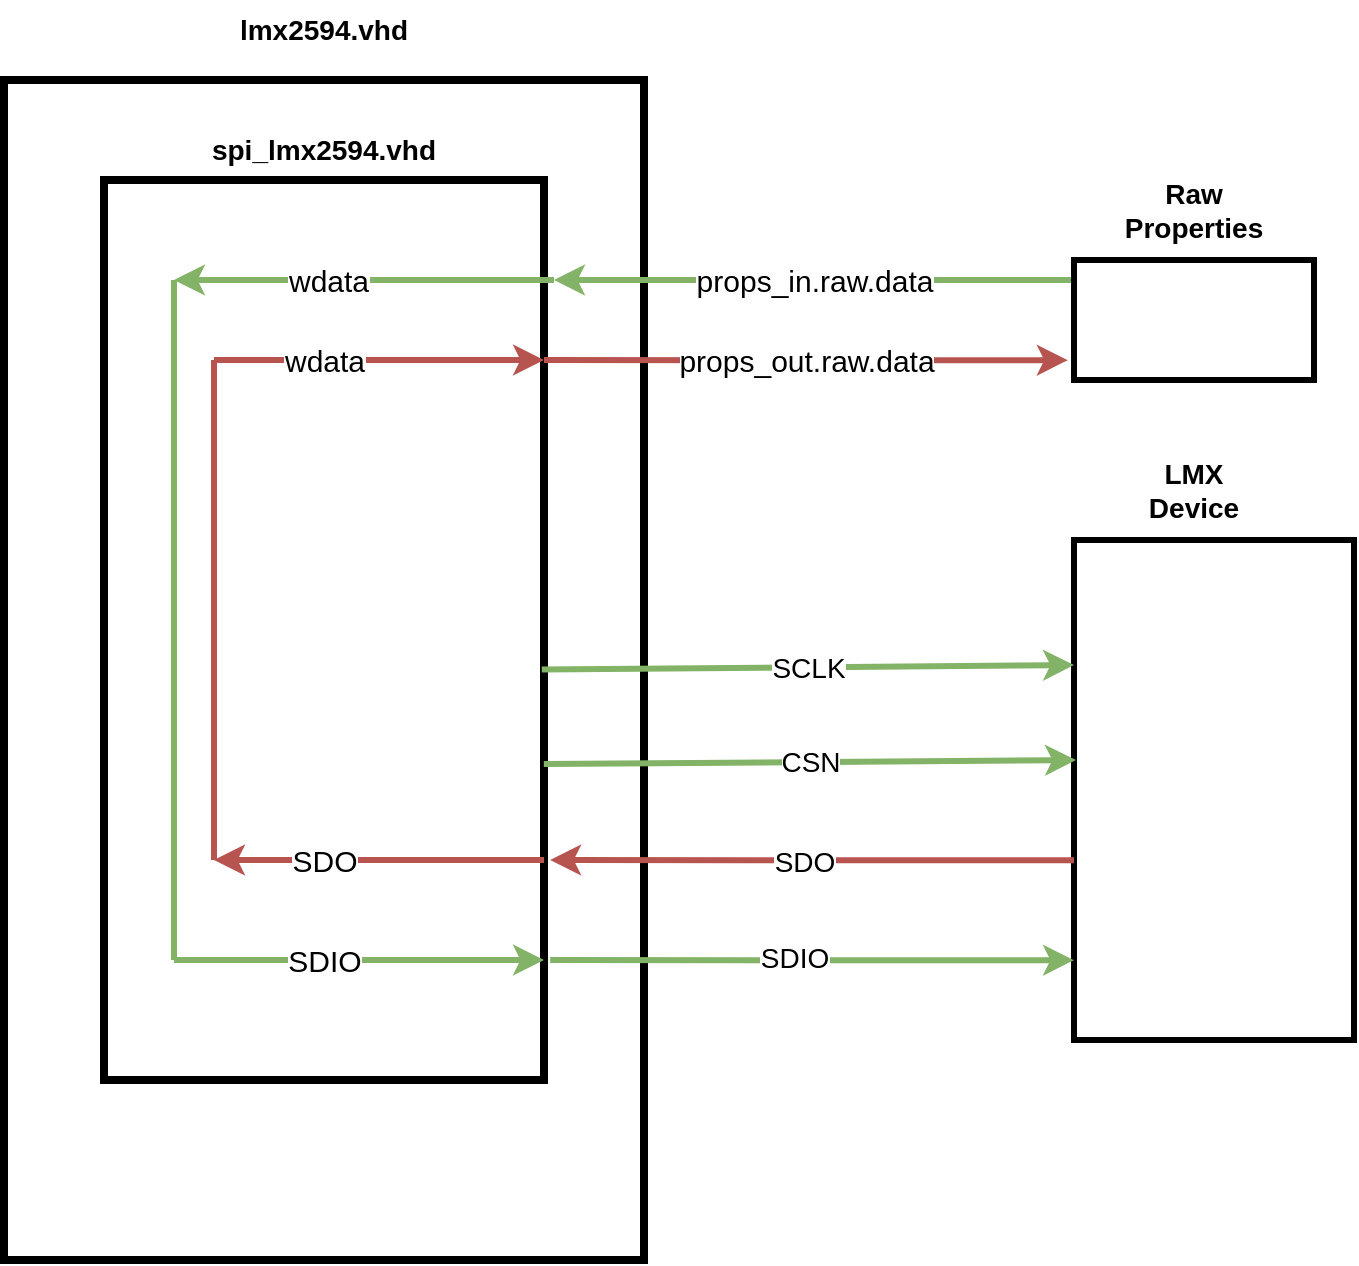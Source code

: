 <mxfile version="20.8.16" type="device"><diagram name="Page-1" id="Xi9YhoMN67-4xY_vQFUT"><mxGraphModel dx="1114" dy="1027" grid="1" gridSize="10" guides="1" tooltips="1" connect="1" arrows="1" fold="1" page="1" pageScale="1" pageWidth="850" pageHeight="1100" math="0" shadow="0"><root><mxCell id="0"/><mxCell id="1" parent="0"/><mxCell id="SslYvA6N6cpXh-DqiRGv-5" value="" style="rounded=0;whiteSpace=wrap;html=1;strokeWidth=4;" vertex="1" parent="1"><mxGeometry x="265" y="180" width="320" height="590" as="geometry"/></mxCell><mxCell id="SslYvA6N6cpXh-DqiRGv-3" value="" style="rounded=0;whiteSpace=wrap;html=1;strokeWidth=4;" vertex="1" parent="1"><mxGeometry x="315" y="230" width="220" height="450" as="geometry"/></mxCell><mxCell id="SslYvA6N6cpXh-DqiRGv-4" value="" style="rounded=0;whiteSpace=wrap;html=1;strokeWidth=3;" vertex="1" parent="1"><mxGeometry x="800" y="410" width="140" height="250" as="geometry"/></mxCell><mxCell id="SslYvA6N6cpXh-DqiRGv-8" value="lmx2594.vhd" style="text;html=1;strokeColor=none;fillColor=none;align=center;verticalAlign=middle;whiteSpace=wrap;rounded=0;fontStyle=1;fontSize=14;" vertex="1" parent="1"><mxGeometry x="395" y="140" width="60" height="30" as="geometry"/></mxCell><mxCell id="SslYvA6N6cpXh-DqiRGv-9" value="spi_lmx2594.vhd" style="text;html=1;strokeColor=none;fillColor=none;align=center;verticalAlign=middle;whiteSpace=wrap;rounded=0;fontStyle=1;fontSize=14;" vertex="1" parent="1"><mxGeometry x="395" y="200" width="60" height="30" as="geometry"/></mxCell><mxCell id="SslYvA6N6cpXh-DqiRGv-12" value="LMX Device" style="text;html=1;strokeColor=none;fillColor=none;align=center;verticalAlign=middle;whiteSpace=wrap;rounded=0;fontSize=14;fontStyle=1" vertex="1" parent="1"><mxGeometry x="830" y="370" width="60" height="30" as="geometry"/></mxCell><mxCell id="SslYvA6N6cpXh-DqiRGv-19" value="" style="endArrow=classic;html=1;rounded=0;strokeWidth=3;fillColor=#d5e8d4;strokeColor=#82b366;" edge="1" parent="1"><mxGeometry relative="1" as="geometry"><mxPoint x="800" y="280" as="sourcePoint"/><mxPoint x="540" y="280" as="targetPoint"/><Array as="points"><mxPoint x="640" y="280"/></Array></mxGeometry></mxCell><mxCell id="SslYvA6N6cpXh-DqiRGv-20" value="&lt;font style=&quot;font-size: 15px;&quot;&gt;props_in.raw.data&lt;/font&gt;" style="edgeLabel;resizable=0;html=1;align=center;verticalAlign=middle;" connectable="0" vertex="1" parent="SslYvA6N6cpXh-DqiRGv-19"><mxGeometry relative="1" as="geometry"/></mxCell><mxCell id="SslYvA6N6cpXh-DqiRGv-22" value="" style="endArrow=none;html=1;rounded=0;strokeWidth=3;entryX=1.014;entryY=0.161;entryDx=0;entryDy=0;entryPerimeter=0;startArrow=classic;startFill=1;endFill=0;fillColor=#f8cecc;strokeColor=#b85450;" edge="1" parent="1"><mxGeometry relative="1" as="geometry"><mxPoint x="796.92" y="320.09" as="sourcePoint"/><mxPoint x="535.0" y="320.0" as="targetPoint"/><Array as="points"><mxPoint x="636.92" y="320.09"/></Array></mxGeometry></mxCell><mxCell id="SslYvA6N6cpXh-DqiRGv-23" value="&lt;font style=&quot;font-size: 15px;&quot;&gt;props_out.raw.data&lt;/font&gt;" style="edgeLabel;resizable=0;html=1;align=center;verticalAlign=middle;" connectable="0" vertex="1" parent="SslYvA6N6cpXh-DqiRGv-22"><mxGeometry relative="1" as="geometry"/></mxCell><mxCell id="SslYvA6N6cpXh-DqiRGv-24" value="" style="endArrow=none;html=1;rounded=0;strokeWidth=3;fontSize=15;endFill=0;startArrow=classic;startFill=1;fillColor=#d5e8d4;strokeColor=#82b366;" edge="1" parent="1"><mxGeometry relative="1" as="geometry"><mxPoint x="350" y="280" as="sourcePoint"/><mxPoint x="540" y="280" as="targetPoint"/><Array as="points"><mxPoint x="395" y="280"/></Array></mxGeometry></mxCell><mxCell id="SslYvA6N6cpXh-DqiRGv-25" value="wdata" style="edgeLabel;resizable=0;html=1;align=center;verticalAlign=middle;fontSize=15;" connectable="0" vertex="1" parent="SslYvA6N6cpXh-DqiRGv-24"><mxGeometry relative="1" as="geometry"><mxPoint x="-18" as="offset"/></mxGeometry></mxCell><mxCell id="SslYvA6N6cpXh-DqiRGv-26" value="" style="endArrow=classic;html=1;rounded=0;strokeWidth=3;fontSize=15;endFill=1;startArrow=none;startFill=0;fillColor=#f8cecc;strokeColor=#b85450;" edge="1" parent="1"><mxGeometry relative="1" as="geometry"><mxPoint x="370" y="320" as="sourcePoint"/><mxPoint x="535" y="320" as="targetPoint"/><Array as="points"><mxPoint x="390" y="320"/></Array></mxGeometry></mxCell><mxCell id="SslYvA6N6cpXh-DqiRGv-27" value="wdata" style="edgeLabel;resizable=0;html=1;align=center;verticalAlign=middle;fontSize=15;" connectable="0" vertex="1" parent="SslYvA6N6cpXh-DqiRGv-26"><mxGeometry relative="1" as="geometry"><mxPoint x="-28" as="offset"/></mxGeometry></mxCell><mxCell id="SslYvA6N6cpXh-DqiRGv-31" value="" style="endArrow=classic;html=1;rounded=0;strokeWidth=3;fontSize=15;endFill=1;startArrow=none;startFill=0;fillColor=#d5e8d4;strokeColor=#82b366;" edge="1" parent="1"><mxGeometry relative="1" as="geometry"><mxPoint x="350" y="620" as="sourcePoint"/><mxPoint x="535" y="620" as="targetPoint"/><Array as="points"><mxPoint x="390" y="620"/></Array></mxGeometry></mxCell><mxCell id="SslYvA6N6cpXh-DqiRGv-32" value="SDIO" style="edgeLabel;resizable=0;html=1;align=center;verticalAlign=middle;fontSize=15;" connectable="0" vertex="1" parent="SslYvA6N6cpXh-DqiRGv-31"><mxGeometry relative="1" as="geometry"><mxPoint x="-18" as="offset"/></mxGeometry></mxCell><mxCell id="SslYvA6N6cpXh-DqiRGv-33" value="" style="endArrow=none;html=1;rounded=0;strokeWidth=3;fontSize=15;startArrow=none;startFill=0;endFill=0;fillColor=#d5e8d4;strokeColor=#82b366;" edge="1" parent="1"><mxGeometry width="50" height="50" relative="1" as="geometry"><mxPoint x="350" y="620" as="sourcePoint"/><mxPoint x="350" y="280" as="targetPoint"/></mxGeometry></mxCell><mxCell id="SslYvA6N6cpXh-DqiRGv-34" value="" style="endArrow=none;html=1;rounded=0;strokeWidth=3;fontSize=15;endFill=0;startArrow=classic;startFill=1;fillColor=#f8cecc;strokeColor=#b85450;" edge="1" parent="1"><mxGeometry relative="1" as="geometry"><mxPoint x="370" y="570" as="sourcePoint"/><mxPoint x="535" y="570" as="targetPoint"/><Array as="points"><mxPoint x="390" y="570"/></Array></mxGeometry></mxCell><mxCell id="SslYvA6N6cpXh-DqiRGv-35" value="SDO" style="edgeLabel;resizable=0;html=1;align=center;verticalAlign=middle;fontSize=15;" connectable="0" vertex="1" parent="SslYvA6N6cpXh-DqiRGv-34"><mxGeometry relative="1" as="geometry"><mxPoint x="-28" as="offset"/></mxGeometry></mxCell><mxCell id="SslYvA6N6cpXh-DqiRGv-36" value="" style="endArrow=none;html=1;rounded=0;strokeWidth=3;fontSize=15;startArrow=none;startFill=0;endFill=0;fillColor=#f8cecc;strokeColor=#b85450;" edge="1" parent="1"><mxGeometry width="50" height="50" relative="1" as="geometry"><mxPoint x="370" y="570" as="sourcePoint"/><mxPoint x="370" y="320" as="targetPoint"/></mxGeometry></mxCell><mxCell id="SslYvA6N6cpXh-DqiRGv-37" value="" style="endArrow=classic;html=1;rounded=0;strokeWidth=3;entryX=1.014;entryY=0.161;entryDx=0;entryDy=0;entryPerimeter=0;startArrow=none;startFill=0;endFill=1;fillColor=#f8cecc;strokeColor=#b85450;" edge="1" parent="1"><mxGeometry relative="1" as="geometry"><mxPoint x="800.0" y="570.09" as="sourcePoint"/><mxPoint x="538.08" y="570" as="targetPoint"/><Array as="points"><mxPoint x="640" y="570.09"/></Array></mxGeometry></mxCell><mxCell id="SslYvA6N6cpXh-DqiRGv-47" value="SDO" style="edgeLabel;html=1;align=center;verticalAlign=middle;resizable=0;points=[];fontSize=14;" vertex="1" connectable="0" parent="SslYvA6N6cpXh-DqiRGv-37"><mxGeometry x="0.031" y="1" relative="1" as="geometry"><mxPoint as="offset"/></mxGeometry></mxCell><mxCell id="SslYvA6N6cpXh-DqiRGv-40" value="" style="endArrow=none;html=1;rounded=0;strokeWidth=3;entryX=1.014;entryY=0.161;entryDx=0;entryDy=0;entryPerimeter=0;startArrow=classic;startFill=1;endFill=0;fillColor=#d5e8d4;strokeColor=#82b366;" edge="1" parent="1"><mxGeometry relative="1" as="geometry"><mxPoint x="800.0" y="620.09" as="sourcePoint"/><mxPoint x="538.08" y="620" as="targetPoint"/><Array as="points"><mxPoint x="640" y="620.09"/></Array></mxGeometry></mxCell><mxCell id="SslYvA6N6cpXh-DqiRGv-48" value="SDIO" style="edgeLabel;html=1;align=center;verticalAlign=middle;resizable=0;points=[];fontSize=14;" vertex="1" connectable="0" parent="SslYvA6N6cpXh-DqiRGv-40"><mxGeometry x="0.069" y="-1" relative="1" as="geometry"><mxPoint as="offset"/></mxGeometry></mxCell><mxCell id="SslYvA6N6cpXh-DqiRGv-41" value="" style="rounded=0;whiteSpace=wrap;html=1;strokeWidth=3;fontSize=14;" vertex="1" parent="1"><mxGeometry x="800" y="270" width="120" height="60" as="geometry"/></mxCell><mxCell id="SslYvA6N6cpXh-DqiRGv-42" value="Raw Properties" style="text;html=1;strokeColor=none;fillColor=none;align=center;verticalAlign=middle;whiteSpace=wrap;rounded=0;fontSize=14;fontStyle=1" vertex="1" parent="1"><mxGeometry x="830" y="230" width="60" height="30" as="geometry"/></mxCell><mxCell id="SslYvA6N6cpXh-DqiRGv-43" value="" style="endArrow=classic;html=1;rounded=0;strokeWidth=3;fontSize=14;entryX=0;entryY=0.25;entryDx=0;entryDy=0;exitX=0.995;exitY=0.544;exitDx=0;exitDy=0;exitPerimeter=0;fillColor=#d5e8d4;strokeColor=#82b366;" edge="1" parent="1" source="SslYvA6N6cpXh-DqiRGv-3" target="SslYvA6N6cpXh-DqiRGv-4"><mxGeometry relative="1" as="geometry"><mxPoint x="540" y="473" as="sourcePoint"/><mxPoint x="790" y="470" as="targetPoint"/></mxGeometry></mxCell><mxCell id="SslYvA6N6cpXh-DqiRGv-44" value="SCLK" style="edgeLabel;resizable=0;html=1;align=center;verticalAlign=middle;strokeWidth=3;fontSize=14;" connectable="0" vertex="1" parent="SslYvA6N6cpXh-DqiRGv-43"><mxGeometry relative="1" as="geometry"/></mxCell><mxCell id="SslYvA6N6cpXh-DqiRGv-45" value="" style="endArrow=classic;html=1;rounded=0;strokeWidth=3;fontSize=14;entryX=0;entryY=0.25;entryDx=0;entryDy=0;exitX=0.995;exitY=0.649;exitDx=0;exitDy=0;exitPerimeter=0;fillColor=#d5e8d4;strokeColor=#82b366;" edge="1" parent="1"><mxGeometry relative="1" as="geometry"><mxPoint x="534.9" y="522.05" as="sourcePoint"/><mxPoint x="801" y="520" as="targetPoint"/></mxGeometry></mxCell><mxCell id="SslYvA6N6cpXh-DqiRGv-46" value="CSN" style="edgeLabel;resizable=0;html=1;align=center;verticalAlign=middle;strokeWidth=3;fontSize=14;" connectable="0" vertex="1" parent="SslYvA6N6cpXh-DqiRGv-45"><mxGeometry relative="1" as="geometry"><mxPoint as="offset"/></mxGeometry></mxCell></root></mxGraphModel></diagram></mxfile>